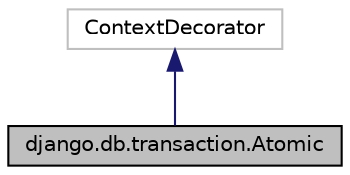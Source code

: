 digraph "django.db.transaction.Atomic"
{
 // LATEX_PDF_SIZE
  edge [fontname="Helvetica",fontsize="10",labelfontname="Helvetica",labelfontsize="10"];
  node [fontname="Helvetica",fontsize="10",shape=record];
  Node1 [label="django.db.transaction.Atomic",height=0.2,width=0.4,color="black", fillcolor="grey75", style="filled", fontcolor="black",tooltip="Decorators / context managers #."];
  Node2 -> Node1 [dir="back",color="midnightblue",fontsize="10",style="solid",fontname="Helvetica"];
  Node2 [label="ContextDecorator",height=0.2,width=0.4,color="grey75", fillcolor="white", style="filled",tooltip=" "];
}

